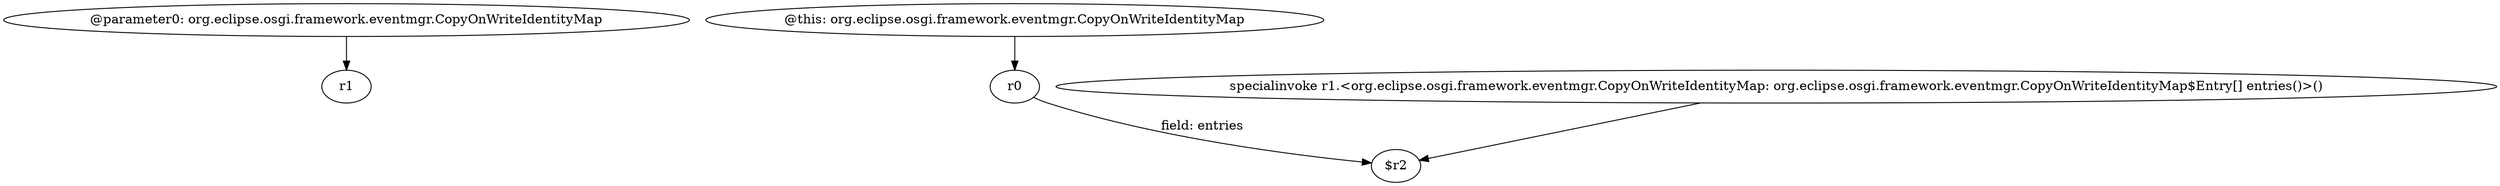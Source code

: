 digraph g {
0[label="@parameter0: org.eclipse.osgi.framework.eventmgr.CopyOnWriteIdentityMap"]
1[label="r1"]
0->1[label=""]
2[label="@this: org.eclipse.osgi.framework.eventmgr.CopyOnWriteIdentityMap"]
3[label="r0"]
2->3[label=""]
4[label="specialinvoke r1.<org.eclipse.osgi.framework.eventmgr.CopyOnWriteIdentityMap: org.eclipse.osgi.framework.eventmgr.CopyOnWriteIdentityMap$Entry[] entries()>()"]
5[label="$r2"]
4->5[label=""]
3->5[label="field: entries"]
}